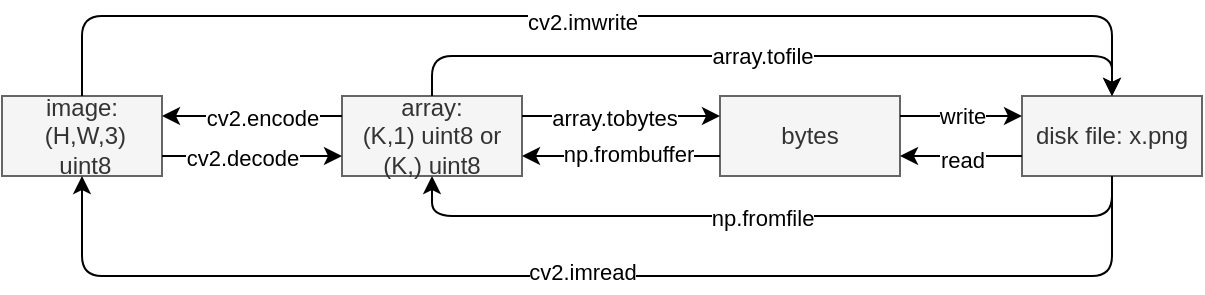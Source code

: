 <mxfile version="15.3.7" type="device"><diagram id="IgBuIWeZCa2NCN-N_ZEo" name="Page-1"><mxGraphModel dx="1209" dy="642" grid="1" gridSize="10" guides="1" tooltips="1" connect="1" arrows="1" fold="1" page="1" pageScale="1" pageWidth="827" pageHeight="1169" math="0" shadow="0"><root><mxCell id="0"/><mxCell id="1" parent="0"/><mxCell id="AXiCIdZHUC24xPtt2m6j-1" value="image:&lt;br&gt;&amp;nbsp;(H,W,3)&lt;br&gt;&amp;nbsp;uint8" style="text;html=1;strokeColor=#666666;fillColor=#f5f5f5;align=center;verticalAlign=middle;whiteSpace=wrap;rounded=0;fontColor=#333333;" vertex="1" parent="1"><mxGeometry x="10" y="310" width="80" height="40" as="geometry"/></mxCell><mxCell id="AXiCIdZHUC24xPtt2m6j-2" value="array: &lt;br&gt;(K,1) uint8 or &lt;br&gt;(K,) uint8" style="text;html=1;strokeColor=#666666;fillColor=#f5f5f5;align=center;verticalAlign=middle;whiteSpace=wrap;rounded=0;fontColor=#333333;" vertex="1" parent="1"><mxGeometry x="180" y="310" width="90" height="40" as="geometry"/></mxCell><mxCell id="AXiCIdZHUC24xPtt2m6j-3" value="bytes" style="text;html=1;strokeColor=#666666;fillColor=#f5f5f5;align=center;verticalAlign=middle;whiteSpace=wrap;rounded=0;fontColor=#333333;" vertex="1" parent="1"><mxGeometry x="369" y="310" width="90" height="40" as="geometry"/></mxCell><mxCell id="AXiCIdZHUC24xPtt2m6j-4" value="disk file: x.png" style="text;html=1;strokeColor=#666666;fillColor=#f5f5f5;align=center;verticalAlign=middle;whiteSpace=wrap;rounded=0;fontColor=#333333;" vertex="1" parent="1"><mxGeometry x="520" y="310" width="90" height="40" as="geometry"/></mxCell><mxCell id="AXiCIdZHUC24xPtt2m6j-5" value="" style="endArrow=classic;html=1;entryX=1;entryY=0.25;entryDx=0;entryDy=0;exitX=0;exitY=0.25;exitDx=0;exitDy=0;" edge="1" parent="1" source="AXiCIdZHUC24xPtt2m6j-2" target="AXiCIdZHUC24xPtt2m6j-1"><mxGeometry width="50" height="50" relative="1" as="geometry"><mxPoint x="390" y="350" as="sourcePoint"/><mxPoint x="440" y="300" as="targetPoint"/></mxGeometry></mxCell><mxCell id="AXiCIdZHUC24xPtt2m6j-6" value="cv2.encode" style="edgeLabel;html=1;align=center;verticalAlign=middle;resizable=0;points=[];" vertex="1" connectable="0" parent="AXiCIdZHUC24xPtt2m6j-5"><mxGeometry x="-0.281" y="1" relative="1" as="geometry"><mxPoint x="-8" as="offset"/></mxGeometry></mxCell><mxCell id="AXiCIdZHUC24xPtt2m6j-7" value="" style="endArrow=classic;html=1;exitX=1;exitY=0.75;exitDx=0;exitDy=0;entryX=0;entryY=0.75;entryDx=0;entryDy=0;" edge="1" parent="1" source="AXiCIdZHUC24xPtt2m6j-1" target="AXiCIdZHUC24xPtt2m6j-2"><mxGeometry width="50" height="50" relative="1" as="geometry"><mxPoint x="390" y="350" as="sourcePoint"/><mxPoint x="440" y="300" as="targetPoint"/></mxGeometry></mxCell><mxCell id="AXiCIdZHUC24xPtt2m6j-8" value="cv2.decode" style="edgeLabel;html=1;align=center;verticalAlign=middle;resizable=0;points=[];" vertex="1" connectable="0" parent="AXiCIdZHUC24xPtt2m6j-7"><mxGeometry x="-0.341" y="-1" relative="1" as="geometry"><mxPoint x="10" as="offset"/></mxGeometry></mxCell><mxCell id="AXiCIdZHUC24xPtt2m6j-11" value="" style="endArrow=classic;html=1;exitX=1;exitY=0.25;exitDx=0;exitDy=0;entryX=0;entryY=0.25;entryDx=0;entryDy=0;" edge="1" parent="1" source="AXiCIdZHUC24xPtt2m6j-2" target="AXiCIdZHUC24xPtt2m6j-3"><mxGeometry width="50" height="50" relative="1" as="geometry"><mxPoint x="390" y="350" as="sourcePoint"/><mxPoint x="440" y="300" as="targetPoint"/></mxGeometry></mxCell><mxCell id="AXiCIdZHUC24xPtt2m6j-12" value="array.tobytes" style="edgeLabel;html=1;align=center;verticalAlign=middle;resizable=0;points=[];" vertex="1" connectable="0" parent="AXiCIdZHUC24xPtt2m6j-11"><mxGeometry x="0.333" y="-1" relative="1" as="geometry"><mxPoint x="-20" as="offset"/></mxGeometry></mxCell><mxCell id="AXiCIdZHUC24xPtt2m6j-13" value="" style="endArrow=classic;html=1;entryX=1;entryY=0.75;entryDx=0;entryDy=0;exitX=0;exitY=0.75;exitDx=0;exitDy=0;" edge="1" parent="1" source="AXiCIdZHUC24xPtt2m6j-3" target="AXiCIdZHUC24xPtt2m6j-2"><mxGeometry width="50" height="50" relative="1" as="geometry"><mxPoint x="390" y="350" as="sourcePoint"/><mxPoint x="440" y="300" as="targetPoint"/></mxGeometry></mxCell><mxCell id="AXiCIdZHUC24xPtt2m6j-14" value="np.frombuffer" style="edgeLabel;html=1;align=center;verticalAlign=middle;resizable=0;points=[];" vertex="1" connectable="0" parent="AXiCIdZHUC24xPtt2m6j-13"><mxGeometry x="0.407" y="-1" relative="1" as="geometry"><mxPoint x="23" as="offset"/></mxGeometry></mxCell><mxCell id="AXiCIdZHUC24xPtt2m6j-15" value="" style="endArrow=classic;html=1;exitX=1;exitY=0.25;exitDx=0;exitDy=0;entryX=0;entryY=0.25;entryDx=0;entryDy=0;" edge="1" parent="1" source="AXiCIdZHUC24xPtt2m6j-3" target="AXiCIdZHUC24xPtt2m6j-4"><mxGeometry width="50" height="50" relative="1" as="geometry"><mxPoint x="390" y="350" as="sourcePoint"/><mxPoint x="440" y="300" as="targetPoint"/></mxGeometry></mxCell><mxCell id="AXiCIdZHUC24xPtt2m6j-16" value="write" style="edgeLabel;html=1;align=center;verticalAlign=middle;resizable=0;points=[];" vertex="1" connectable="0" parent="AXiCIdZHUC24xPtt2m6j-15"><mxGeometry x="0.399" y="-4" relative="1" as="geometry"><mxPoint x="-12" y="-4" as="offset"/></mxGeometry></mxCell><mxCell id="AXiCIdZHUC24xPtt2m6j-17" value="" style="endArrow=classic;html=1;exitX=0;exitY=0.75;exitDx=0;exitDy=0;entryX=1;entryY=0.75;entryDx=0;entryDy=0;" edge="1" parent="1" source="AXiCIdZHUC24xPtt2m6j-4" target="AXiCIdZHUC24xPtt2m6j-3"><mxGeometry width="50" height="50" relative="1" as="geometry"><mxPoint x="390" y="350" as="sourcePoint"/><mxPoint x="440" y="300" as="targetPoint"/></mxGeometry></mxCell><mxCell id="AXiCIdZHUC24xPtt2m6j-18" value="read" style="edgeLabel;html=1;align=center;verticalAlign=middle;resizable=0;points=[];" vertex="1" connectable="0" parent="AXiCIdZHUC24xPtt2m6j-17"><mxGeometry x="-0.399" y="2" relative="1" as="geometry"><mxPoint x="-12" as="offset"/></mxGeometry></mxCell><mxCell id="AXiCIdZHUC24xPtt2m6j-19" value="" style="endArrow=classic;html=1;exitX=0.5;exitY=0;exitDx=0;exitDy=0;entryX=0.5;entryY=0;entryDx=0;entryDy=0;" edge="1" parent="1" source="AXiCIdZHUC24xPtt2m6j-1" target="AXiCIdZHUC24xPtt2m6j-4"><mxGeometry width="50" height="50" relative="1" as="geometry"><mxPoint x="390" y="350" as="sourcePoint"/><mxPoint x="630" y="260" as="targetPoint"/><Array as="points"><mxPoint x="50" y="270"/><mxPoint x="565" y="270"/></Array></mxGeometry></mxCell><mxCell id="AXiCIdZHUC24xPtt2m6j-20" value="cv2.imwrite" style="edgeLabel;html=1;align=center;verticalAlign=middle;resizable=0;points=[];" vertex="1" connectable="0" parent="AXiCIdZHUC24xPtt2m6j-19"><mxGeometry x="-0.094" y="-3" relative="1" as="geometry"><mxPoint x="20" as="offset"/></mxGeometry></mxCell><mxCell id="AXiCIdZHUC24xPtt2m6j-23" value="" style="endArrow=classic;html=1;exitX=0.5;exitY=1;exitDx=0;exitDy=0;entryX=0.5;entryY=1;entryDx=0;entryDy=0;" edge="1" parent="1" source="AXiCIdZHUC24xPtt2m6j-4" target="AXiCIdZHUC24xPtt2m6j-1"><mxGeometry width="50" height="50" relative="1" as="geometry"><mxPoint x="390" y="350" as="sourcePoint"/><mxPoint x="80" y="400" as="targetPoint"/><Array as="points"><mxPoint x="565" y="400"/><mxPoint x="50" y="400"/></Array></mxGeometry></mxCell><mxCell id="AXiCIdZHUC24xPtt2m6j-24" value="cv2.imread" style="edgeLabel;html=1;align=center;verticalAlign=middle;resizable=0;points=[];" vertex="1" connectable="0" parent="AXiCIdZHUC24xPtt2m6j-23"><mxGeometry x="0.084" y="-2" relative="1" as="geometry"><mxPoint x="18" as="offset"/></mxGeometry></mxCell><mxCell id="AXiCIdZHUC24xPtt2m6j-25" value="" style="endArrow=classic;html=1;exitX=0.5;exitY=0;exitDx=0;exitDy=0;entryX=0.5;entryY=0;entryDx=0;entryDy=0;" edge="1" parent="1" source="AXiCIdZHUC24xPtt2m6j-2" target="AXiCIdZHUC24xPtt2m6j-4"><mxGeometry width="50" height="50" relative="1" as="geometry"><mxPoint x="390" y="350" as="sourcePoint"/><mxPoint x="590" y="290" as="targetPoint"/><Array as="points"><mxPoint x="225" y="290"/><mxPoint x="565" y="290"/></Array></mxGeometry></mxCell><mxCell id="AXiCIdZHUC24xPtt2m6j-26" value="array.tofile" style="edgeLabel;html=1;align=center;verticalAlign=middle;resizable=0;points=[];" vertex="1" connectable="0" parent="AXiCIdZHUC24xPtt2m6j-25"><mxGeometry x="0.098" relative="1" as="geometry"><mxPoint x="-24" as="offset"/></mxGeometry></mxCell><mxCell id="AXiCIdZHUC24xPtt2m6j-27" value="" style="endArrow=classic;html=1;entryX=0.5;entryY=1;entryDx=0;entryDy=0;exitX=0.5;exitY=1;exitDx=0;exitDy=0;" edge="1" parent="1" source="AXiCIdZHUC24xPtt2m6j-4" target="AXiCIdZHUC24xPtt2m6j-2"><mxGeometry width="50" height="50" relative="1" as="geometry"><mxPoint x="470" y="380" as="sourcePoint"/><mxPoint x="210" y="360" as="targetPoint"/><Array as="points"><mxPoint x="565" y="370"/><mxPoint x="225" y="370"/></Array></mxGeometry></mxCell><mxCell id="AXiCIdZHUC24xPtt2m6j-30" value="np.fromfile" style="edgeLabel;html=1;align=center;verticalAlign=middle;resizable=0;points=[];" vertex="1" connectable="0" parent="AXiCIdZHUC24xPtt2m6j-27"><mxGeometry x="0.086" y="1" relative="1" as="geometry"><mxPoint x="11" as="offset"/></mxGeometry></mxCell></root></mxGraphModel></diagram></mxfile>